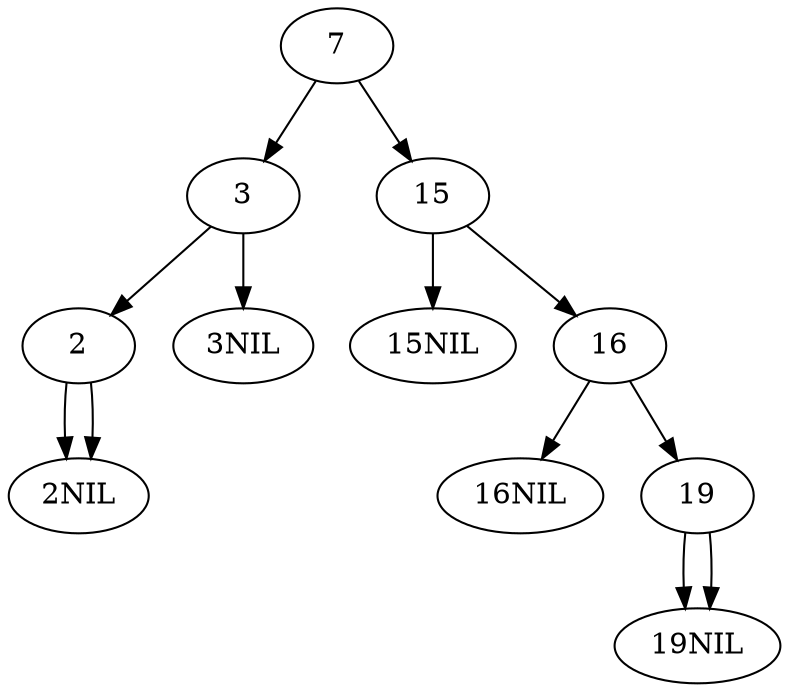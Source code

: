 digraph binary_graph{
graph[
charset = "utf-8",
labelloc = "t",
labeljust = "c",
bgcolor = "white",
fontcolor = "black",
fontsize = 8,
style = "filled",
layout = dot
];
edge[
color = black 
];
7;
7->3;
3->2;
2->"2NIL";
2->"2NIL";
3->"3NIL";
7->15;
15->"15NIL";
15->16;
16->"16NIL";
16->19;
19->"19NIL";
19->"19NIL";
}
